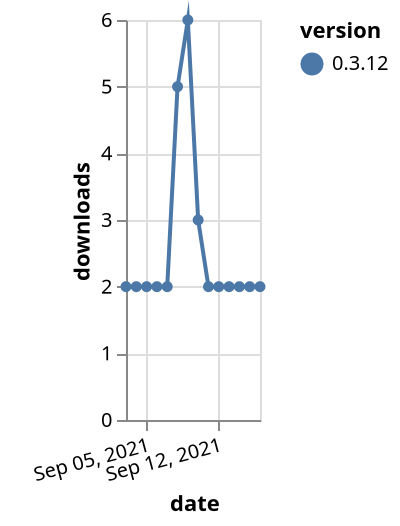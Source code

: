 {"$schema": "https://vega.github.io/schema/vega-lite/v5.json", "description": "A simple bar chart with embedded data.", "data": {"values": [{"date": "2021-09-03", "total": 4308, "delta": 2, "version": "0.3.12"}, {"date": "2021-09-04", "total": 4310, "delta": 2, "version": "0.3.12"}, {"date": "2021-09-05", "total": 4312, "delta": 2, "version": "0.3.12"}, {"date": "2021-09-06", "total": 4314, "delta": 2, "version": "0.3.12"}, {"date": "2021-09-07", "total": 4316, "delta": 2, "version": "0.3.12"}, {"date": "2021-09-08", "total": 4321, "delta": 5, "version": "0.3.12"}, {"date": "2021-09-09", "total": 4327, "delta": 6, "version": "0.3.12"}, {"date": "2021-09-10", "total": 4330, "delta": 3, "version": "0.3.12"}, {"date": "2021-09-11", "total": 4332, "delta": 2, "version": "0.3.12"}, {"date": "2021-09-12", "total": 4334, "delta": 2, "version": "0.3.12"}, {"date": "2021-09-13", "total": 4336, "delta": 2, "version": "0.3.12"}, {"date": "2021-09-14", "total": 4338, "delta": 2, "version": "0.3.12"}, {"date": "2021-09-15", "total": 4340, "delta": 2, "version": "0.3.12"}, {"date": "2021-09-16", "total": 4342, "delta": 2, "version": "0.3.12"}]}, "width": "container", "mark": {"type": "line", "point": {"filled": true}}, "encoding": {"x": {"field": "date", "type": "temporal", "timeUnit": "yearmonthdate", "title": "date", "axis": {"labelAngle": -15}}, "y": {"field": "delta", "type": "quantitative", "title": "downloads"}, "color": {"field": "version", "type": "nominal"}, "tooltip": {"field": "delta"}}}